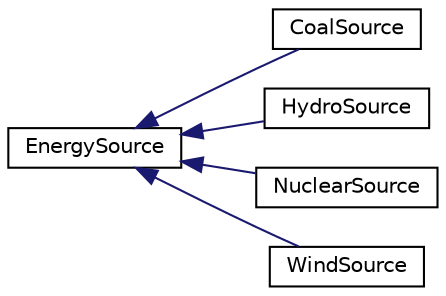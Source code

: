 digraph "Graphical Class Hierarchy"
{
 // LATEX_PDF_SIZE
  edge [fontname="Helvetica",fontsize="10",labelfontname="Helvetica",labelfontsize="10"];
  node [fontname="Helvetica",fontsize="10",shape=record];
  rankdir="LR";
  Node0 [label="EnergySource",height=0.2,width=0.4,color="black", fillcolor="white", style="filled",URL="$classEnergySource.html",tooltip=" "];
  Node0 -> Node1 [dir="back",color="midnightblue",fontsize="10",style="solid",fontname="Helvetica"];
  Node1 [label="CoalSource",height=0.2,width=0.4,color="black", fillcolor="white", style="filled",URL="$classCoalSource.html",tooltip=" "];
  Node0 -> Node2 [dir="back",color="midnightblue",fontsize="10",style="solid",fontname="Helvetica"];
  Node2 [label="HydroSource",height=0.2,width=0.4,color="black", fillcolor="white", style="filled",URL="$classHydroSource.html",tooltip=" "];
  Node0 -> Node3 [dir="back",color="midnightblue",fontsize="10",style="solid",fontname="Helvetica"];
  Node3 [label="NuclearSource",height=0.2,width=0.4,color="black", fillcolor="white", style="filled",URL="$classNuclearSource.html",tooltip=" "];
  Node0 -> Node4 [dir="back",color="midnightblue",fontsize="10",style="solid",fontname="Helvetica"];
  Node4 [label="WindSource",height=0.2,width=0.4,color="black", fillcolor="white", style="filled",URL="$classWindSource.html",tooltip=" "];
}
